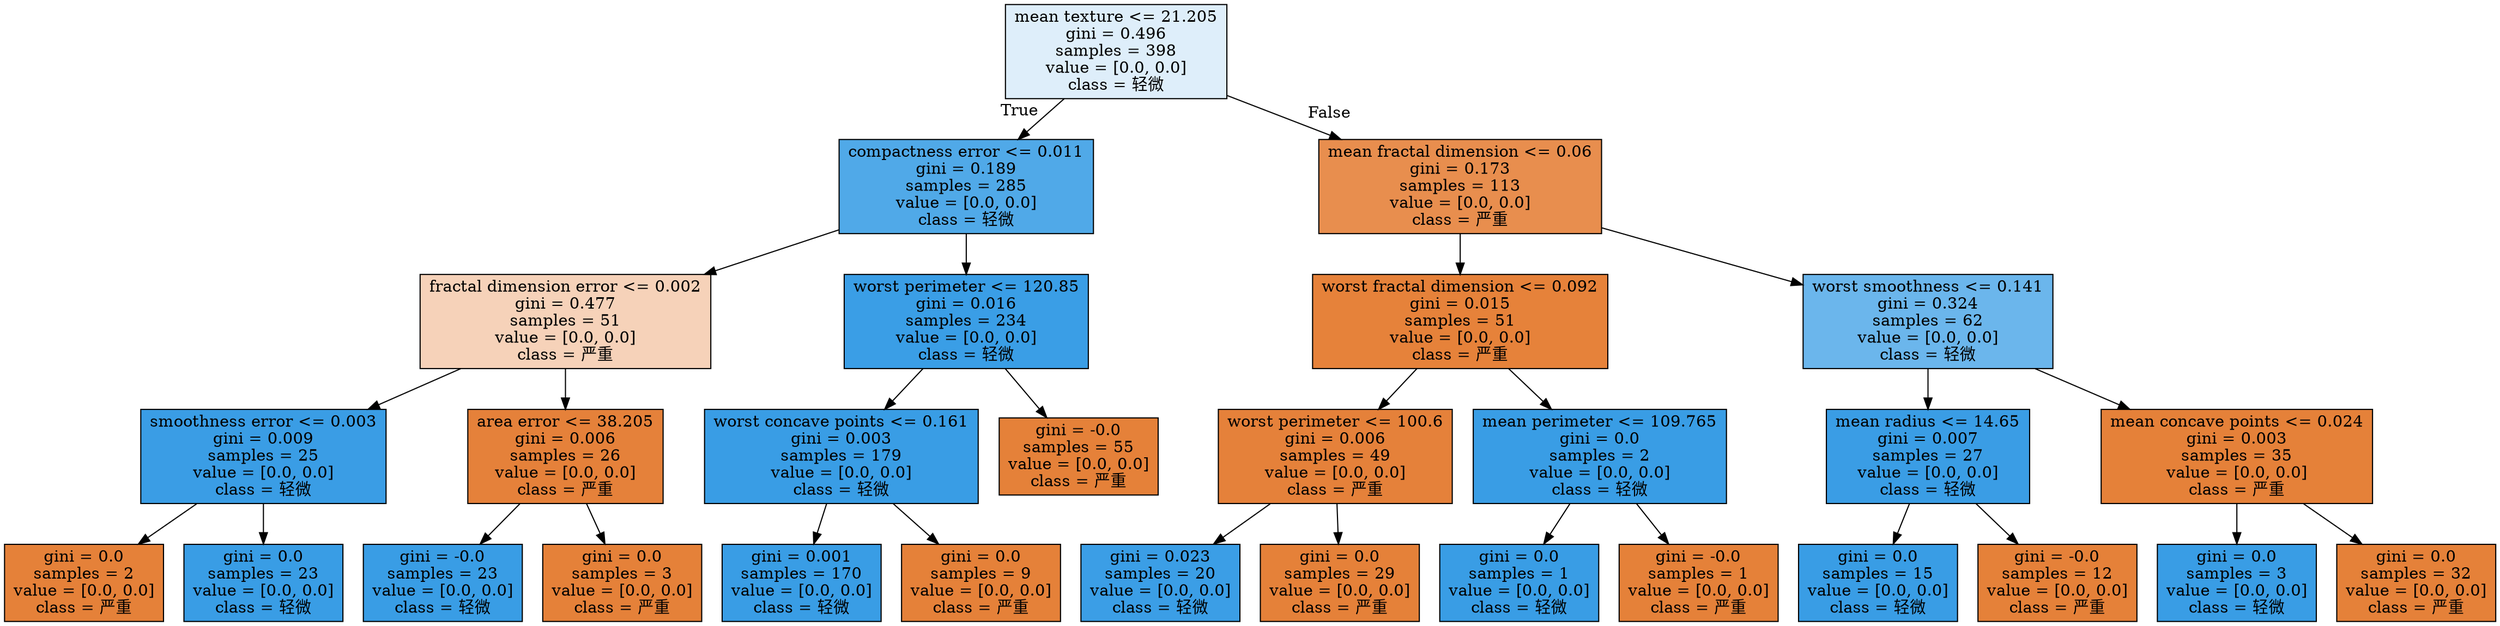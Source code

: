 digraph Tree {
node [shape=box, style="filled", color="black"] ;
0 [label="mean texture <= 21.205\ngini = 0.496\nsamples = 398\nvalue = [0.0, 0.0]\nclass = 轻微", fillcolor="#399de52a"] ;
1 [label="compactness error <= 0.011\ngini = 0.189\nsamples = 285\nvalue = [0.0, 0.0]\nclass = 轻微", fillcolor="#399de5e1"] ;
0 -> 1 [labeldistance=2.5, labelangle=45, headlabel="True"] ;
2 [label="fractal dimension error <= 0.002\ngini = 0.477\nsamples = 51\nvalue = [0.0, 0.0]\nclass = 严重", fillcolor="#e581395a"] ;
1 -> 2 ;
3 [label="smoothness error <= 0.003\ngini = 0.009\nsamples = 25\nvalue = [0.0, 0.0]\nclass = 轻微", fillcolor="#399de5fe"] ;
2 -> 3 ;
4 [label="gini = 0.0\nsamples = 2\nvalue = [0.0, 0.0]\nclass = 严重", fillcolor="#e58139ff"] ;
3 -> 4 ;
5 [label="gini = 0.0\nsamples = 23\nvalue = [0.0, 0.0]\nclass = 轻微", fillcolor="#399de5ff"] ;
3 -> 5 ;
6 [label="area error <= 38.205\ngini = 0.006\nsamples = 26\nvalue = [0.0, 0.0]\nclass = 严重", fillcolor="#e58139fe"] ;
2 -> 6 ;
7 [label="gini = -0.0\nsamples = 23\nvalue = [0.0, 0.0]\nclass = 轻微", fillcolor="#399de5ff"] ;
6 -> 7 ;
8 [label="gini = 0.0\nsamples = 3\nvalue = [0.0, 0.0]\nclass = 严重", fillcolor="#e58139ff"] ;
6 -> 8 ;
9 [label="worst perimeter <= 120.85\ngini = 0.016\nsamples = 234\nvalue = [0.0, 0.0]\nclass = 轻微", fillcolor="#399de5fd"] ;
1 -> 9 ;
10 [label="worst concave points <= 0.161\ngini = 0.003\nsamples = 179\nvalue = [0.0, 0.0]\nclass = 轻微", fillcolor="#399de5ff"] ;
9 -> 10 ;
11 [label="gini = 0.001\nsamples = 170\nvalue = [0.0, 0.0]\nclass = 轻微", fillcolor="#399de5ff"] ;
10 -> 11 ;
12 [label="gini = 0.0\nsamples = 9\nvalue = [0.0, 0.0]\nclass = 严重", fillcolor="#e58139ff"] ;
10 -> 12 ;
13 [label="gini = -0.0\nsamples = 55\nvalue = [0.0, 0.0]\nclass = 严重", fillcolor="#e58139ff"] ;
9 -> 13 ;
14 [label="mean fractal dimension <= 0.06\ngini = 0.173\nsamples = 113\nvalue = [0.0, 0.0]\nclass = 严重", fillcolor="#e58139e4"] ;
0 -> 14 [labeldistance=2.5, labelangle=-45, headlabel="False"] ;
15 [label="worst fractal dimension <= 0.092\ngini = 0.015\nsamples = 51\nvalue = [0.0, 0.0]\nclass = 严重", fillcolor="#e58139fd"] ;
14 -> 15 ;
16 [label="worst perimeter <= 100.6\ngini = 0.006\nsamples = 49\nvalue = [0.0, 0.0]\nclass = 严重", fillcolor="#e58139fe"] ;
15 -> 16 ;
17 [label="gini = 0.023\nsamples = 20\nvalue = [0.0, 0.0]\nclass = 轻微", fillcolor="#399de5fc"] ;
16 -> 17 ;
18 [label="gini = 0.0\nsamples = 29\nvalue = [0.0, 0.0]\nclass = 严重", fillcolor="#e58139ff"] ;
16 -> 18 ;
19 [label="mean perimeter <= 109.765\ngini = 0.0\nsamples = 2\nvalue = [0.0, 0.0]\nclass = 轻微", fillcolor="#399de5ff"] ;
15 -> 19 ;
20 [label="gini = 0.0\nsamples = 1\nvalue = [0.0, 0.0]\nclass = 轻微", fillcolor="#399de5ff"] ;
19 -> 20 ;
21 [label="gini = -0.0\nsamples = 1\nvalue = [0.0, 0.0]\nclass = 严重", fillcolor="#e58139ff"] ;
19 -> 21 ;
22 [label="worst smoothness <= 0.141\ngini = 0.324\nsamples = 62\nvalue = [0.0, 0.0]\nclass = 轻微", fillcolor="#399de5be"] ;
14 -> 22 ;
23 [label="mean radius <= 14.65\ngini = 0.007\nsamples = 27\nvalue = [0.0, 0.0]\nclass = 轻微", fillcolor="#399de5fe"] ;
22 -> 23 ;
24 [label="gini = 0.0\nsamples = 15\nvalue = [0.0, 0.0]\nclass = 轻微", fillcolor="#399de5ff"] ;
23 -> 24 ;
25 [label="gini = -0.0\nsamples = 12\nvalue = [0.0, 0.0]\nclass = 严重", fillcolor="#e58139ff"] ;
23 -> 25 ;
26 [label="mean concave points <= 0.024\ngini = 0.003\nsamples = 35\nvalue = [0.0, 0.0]\nclass = 严重", fillcolor="#e58139ff"] ;
22 -> 26 ;
27 [label="gini = 0.0\nsamples = 3\nvalue = [0.0, 0.0]\nclass = 轻微", fillcolor="#399de5ff"] ;
26 -> 27 ;
28 [label="gini = 0.0\nsamples = 32\nvalue = [0.0, 0.0]\nclass = 严重", fillcolor="#e58139ff"] ;
26 -> 28 ;
}